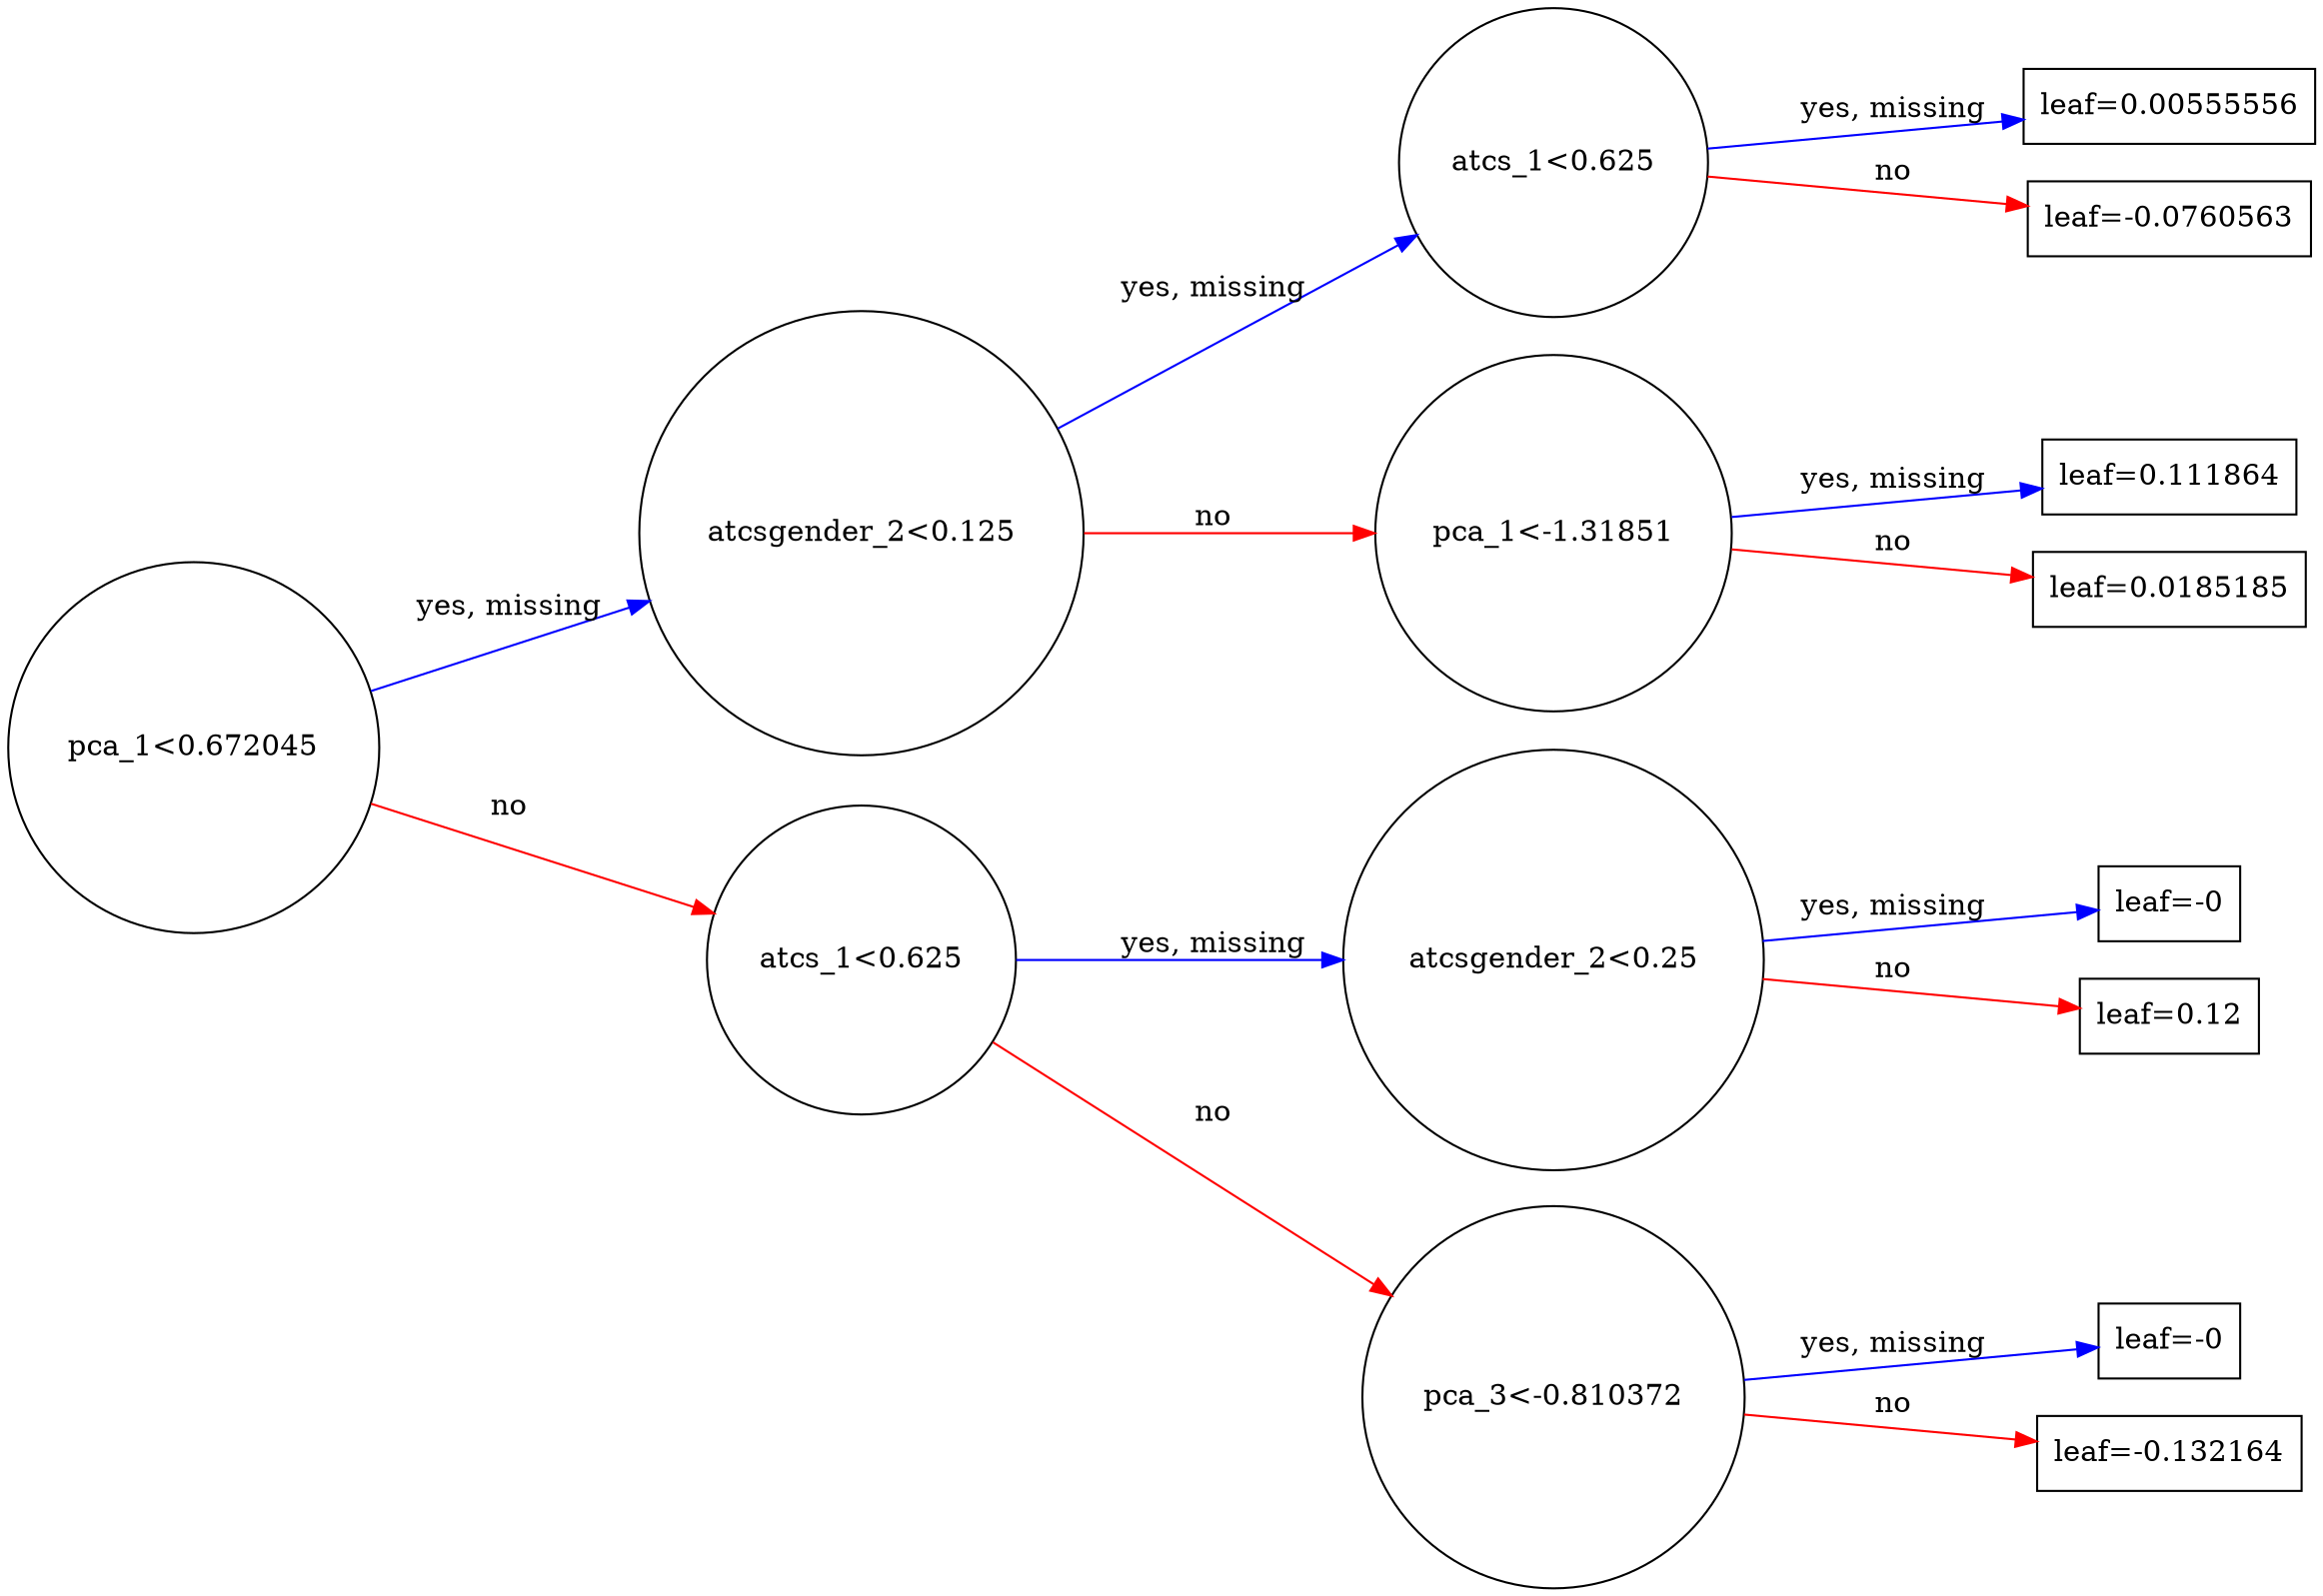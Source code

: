 digraph {
	graph [rankdir=LR]
		0 [label="pca_1<0.672045" shape=circle]
			0 -> 1 [label="yes, missing" color="#0000FF"]
			0 -> 2 [label=no color="#FF0000"]
		1 [label="atcsgender_2<0.125" shape=circle]
			1 -> 3 [label="yes, missing" color="#0000FF"]
			1 -> 4 [label=no color="#FF0000"]
		3 [label="atcs_1<0.625" shape=circle]
			3 -> 7 [label="yes, missing" color="#0000FF"]
			3 -> 8 [label=no color="#FF0000"]
		7 [label="leaf=0.00555556" shape=box]
		8 [label="leaf=-0.0760563" shape=box]
		4 [label="pca_1<-1.31851" shape=circle]
			4 -> 9 [label="yes, missing" color="#0000FF"]
			4 -> 10 [label=no color="#FF0000"]
		9 [label="leaf=0.111864" shape=box]
		10 [label="leaf=0.0185185" shape=box]
		2 [label="atcs_1<0.625" shape=circle]
			2 -> 5 [label="yes, missing" color="#0000FF"]
			2 -> 6 [label=no color="#FF0000"]
		5 [label="atcsgender_2<0.25" shape=circle]
			5 -> 11 [label="yes, missing" color="#0000FF"]
			5 -> 12 [label=no color="#FF0000"]
		11 [label="leaf=-0" shape=box]
		12 [label="leaf=0.12" shape=box]
		6 [label="pca_3<-0.810372" shape=circle]
			6 -> 13 [label="yes, missing" color="#0000FF"]
			6 -> 14 [label=no color="#FF0000"]
		13 [label="leaf=-0" shape=box]
		14 [label="leaf=-0.132164" shape=box]
}